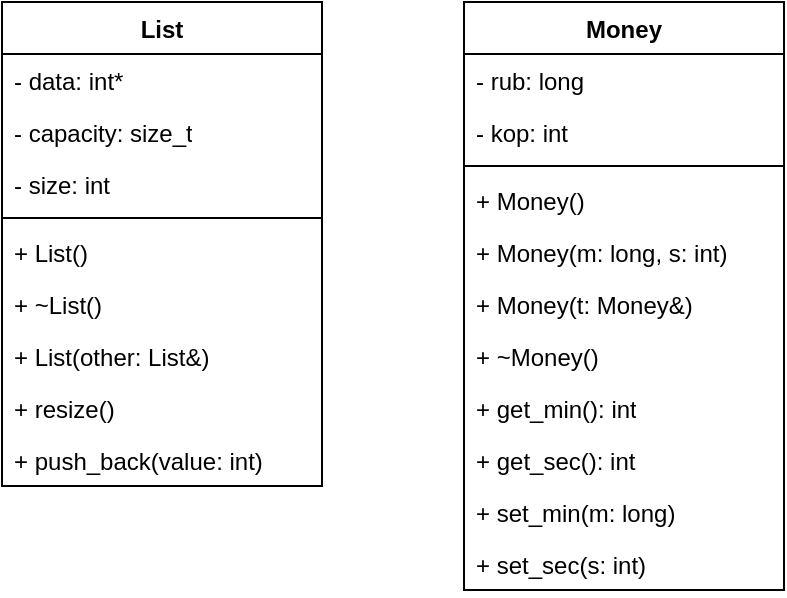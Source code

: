 <mxfile version="23.0.2" type="device">
  <diagram name="Страница — 1" id="ZvYnjqSsk6rZ-liaeDuu">
    <mxGraphModel dx="526" dy="606" grid="0" gridSize="10" guides="1" tooltips="1" connect="1" arrows="1" fold="1" page="1" pageScale="1" pageWidth="827" pageHeight="1169" math="0" shadow="0">
      <root>
        <mxCell id="0" />
        <mxCell id="1" parent="0" />
        <mxCell id="pie-JeMHD3elbM25_BQr-1" value="List" style="swimlane;fontStyle=1;align=center;verticalAlign=top;childLayout=stackLayout;horizontal=1;startSize=26;horizontalStack=0;resizeParent=1;resizeParentMax=0;resizeLast=0;collapsible=1;marginBottom=0;whiteSpace=wrap;html=1;" parent="1" vertex="1">
          <mxGeometry x="330" y="360" width="160" height="242" as="geometry" />
        </mxCell>
        <mxCell id="pie-JeMHD3elbM25_BQr-2" value="- data: int*" style="text;strokeColor=none;fillColor=none;align=left;verticalAlign=top;spacingLeft=4;spacingRight=4;overflow=hidden;rotatable=0;points=[[0,0.5],[1,0.5]];portConstraint=eastwest;whiteSpace=wrap;html=1;" parent="pie-JeMHD3elbM25_BQr-1" vertex="1">
          <mxGeometry y="26" width="160" height="26" as="geometry" />
        </mxCell>
        <mxCell id="pie-JeMHD3elbM25_BQr-5" value="- capacity: size_t" style="text;strokeColor=none;fillColor=none;align=left;verticalAlign=top;spacingLeft=4;spacingRight=4;overflow=hidden;rotatable=0;points=[[0,0.5],[1,0.5]];portConstraint=eastwest;whiteSpace=wrap;html=1;" parent="pie-JeMHD3elbM25_BQr-1" vertex="1">
          <mxGeometry y="52" width="160" height="26" as="geometry" />
        </mxCell>
        <mxCell id="pie-JeMHD3elbM25_BQr-6" value="- size: int" style="text;strokeColor=none;fillColor=none;align=left;verticalAlign=top;spacingLeft=4;spacingRight=4;overflow=hidden;rotatable=0;points=[[0,0.5],[1,0.5]];portConstraint=eastwest;whiteSpace=wrap;html=1;" parent="pie-JeMHD3elbM25_BQr-1" vertex="1">
          <mxGeometry y="78" width="160" height="26" as="geometry" />
        </mxCell>
        <mxCell id="pie-JeMHD3elbM25_BQr-3" value="" style="line;strokeWidth=1;fillColor=none;align=left;verticalAlign=middle;spacingTop=-1;spacingLeft=3;spacingRight=3;rotatable=0;labelPosition=right;points=[];portConstraint=eastwest;strokeColor=inherit;" parent="pie-JeMHD3elbM25_BQr-1" vertex="1">
          <mxGeometry y="104" width="160" height="8" as="geometry" />
        </mxCell>
        <mxCell id="pie-JeMHD3elbM25_BQr-4" value="+ List()" style="text;strokeColor=none;fillColor=none;align=left;verticalAlign=top;spacingLeft=4;spacingRight=4;overflow=hidden;rotatable=0;points=[[0,0.5],[1,0.5]];portConstraint=eastwest;whiteSpace=wrap;html=1;" parent="pie-JeMHD3elbM25_BQr-1" vertex="1">
          <mxGeometry y="112" width="160" height="26" as="geometry" />
        </mxCell>
        <mxCell id="pie-JeMHD3elbM25_BQr-9" value="+ ~List()" style="text;strokeColor=none;fillColor=none;align=left;verticalAlign=top;spacingLeft=4;spacingRight=4;overflow=hidden;rotatable=0;points=[[0,0.5],[1,0.5]];portConstraint=eastwest;whiteSpace=wrap;html=1;" parent="pie-JeMHD3elbM25_BQr-1" vertex="1">
          <mxGeometry y="138" width="160" height="26" as="geometry" />
        </mxCell>
        <mxCell id="pie-JeMHD3elbM25_BQr-10" value="+ List(other: List&amp;amp;)" style="text;strokeColor=none;fillColor=none;align=left;verticalAlign=top;spacingLeft=4;spacingRight=4;overflow=hidden;rotatable=0;points=[[0,0.5],[1,0.5]];portConstraint=eastwest;whiteSpace=wrap;html=1;" parent="pie-JeMHD3elbM25_BQr-1" vertex="1">
          <mxGeometry y="164" width="160" height="26" as="geometry" />
        </mxCell>
        <mxCell id="pie-JeMHD3elbM25_BQr-11" value="+ resize()" style="text;strokeColor=none;fillColor=none;align=left;verticalAlign=top;spacingLeft=4;spacingRight=4;overflow=hidden;rotatable=0;points=[[0,0.5],[1,0.5]];portConstraint=eastwest;whiteSpace=wrap;html=1;" parent="pie-JeMHD3elbM25_BQr-1" vertex="1">
          <mxGeometry y="190" width="160" height="26" as="geometry" />
        </mxCell>
        <mxCell id="pie-JeMHD3elbM25_BQr-12" value="+ push_back(value: int)" style="text;strokeColor=none;fillColor=none;align=left;verticalAlign=top;spacingLeft=4;spacingRight=4;overflow=hidden;rotatable=0;points=[[0,0.5],[1,0.5]];portConstraint=eastwest;whiteSpace=wrap;html=1;" parent="pie-JeMHD3elbM25_BQr-1" vertex="1">
          <mxGeometry y="216" width="160" height="26" as="geometry" />
        </mxCell>
        <mxCell id="LFsgZMpRXEFNINf27wyc-1" value="Money&lt;br&gt;" style="swimlane;fontStyle=1;align=center;verticalAlign=top;childLayout=stackLayout;horizontal=1;startSize=26;horizontalStack=0;resizeParent=1;resizeParentMax=0;resizeLast=0;collapsible=1;marginBottom=0;whiteSpace=wrap;html=1;" vertex="1" parent="1">
          <mxGeometry x="561" y="360" width="160" height="294" as="geometry" />
        </mxCell>
        <mxCell id="LFsgZMpRXEFNINf27wyc-2" value="- rub: long" style="text;strokeColor=none;fillColor=none;align=left;verticalAlign=top;spacingLeft=4;spacingRight=4;overflow=hidden;rotatable=0;points=[[0,0.5],[1,0.5]];portConstraint=eastwest;whiteSpace=wrap;html=1;" vertex="1" parent="LFsgZMpRXEFNINf27wyc-1">
          <mxGeometry y="26" width="160" height="26" as="geometry" />
        </mxCell>
        <mxCell id="LFsgZMpRXEFNINf27wyc-3" value="- kop: int" style="text;strokeColor=none;fillColor=none;align=left;verticalAlign=top;spacingLeft=4;spacingRight=4;overflow=hidden;rotatable=0;points=[[0,0.5],[1,0.5]];portConstraint=eastwest;whiteSpace=wrap;html=1;" vertex="1" parent="LFsgZMpRXEFNINf27wyc-1">
          <mxGeometry y="52" width="160" height="26" as="geometry" />
        </mxCell>
        <mxCell id="LFsgZMpRXEFNINf27wyc-4" value="" style="line;strokeWidth=1;fillColor=none;align=left;verticalAlign=middle;spacingTop=-1;spacingLeft=3;spacingRight=3;rotatable=0;labelPosition=right;points=[];portConstraint=eastwest;strokeColor=inherit;" vertex="1" parent="LFsgZMpRXEFNINf27wyc-1">
          <mxGeometry y="78" width="160" height="8" as="geometry" />
        </mxCell>
        <mxCell id="LFsgZMpRXEFNINf27wyc-5" value="+ Money()" style="text;strokeColor=none;fillColor=none;align=left;verticalAlign=top;spacingLeft=4;spacingRight=4;overflow=hidden;rotatable=0;points=[[0,0.5],[1,0.5]];portConstraint=eastwest;whiteSpace=wrap;html=1;" vertex="1" parent="LFsgZMpRXEFNINf27wyc-1">
          <mxGeometry y="86" width="160" height="26" as="geometry" />
        </mxCell>
        <mxCell id="LFsgZMpRXEFNINf27wyc-6" value="+ Money(m: long, s: int)" style="text;strokeColor=none;fillColor=none;align=left;verticalAlign=top;spacingLeft=4;spacingRight=4;overflow=hidden;rotatable=0;points=[[0,0.5],[1,0.5]];portConstraint=eastwest;whiteSpace=wrap;html=1;" vertex="1" parent="LFsgZMpRXEFNINf27wyc-1">
          <mxGeometry y="112" width="160" height="26" as="geometry" />
        </mxCell>
        <mxCell id="LFsgZMpRXEFNINf27wyc-7" value="+ Money(t: Money&amp;amp;)" style="text;strokeColor=none;fillColor=none;align=left;verticalAlign=top;spacingLeft=4;spacingRight=4;overflow=hidden;rotatable=0;points=[[0,0.5],[1,0.5]];portConstraint=eastwest;whiteSpace=wrap;html=1;" vertex="1" parent="LFsgZMpRXEFNINf27wyc-1">
          <mxGeometry y="138" width="160" height="26" as="geometry" />
        </mxCell>
        <mxCell id="LFsgZMpRXEFNINf27wyc-8" value="+ ~Money()" style="text;strokeColor=none;fillColor=none;align=left;verticalAlign=top;spacingLeft=4;spacingRight=4;overflow=hidden;rotatable=0;points=[[0,0.5],[1,0.5]];portConstraint=eastwest;whiteSpace=wrap;html=1;" vertex="1" parent="LFsgZMpRXEFNINf27wyc-1">
          <mxGeometry y="164" width="160" height="26" as="geometry" />
        </mxCell>
        <mxCell id="LFsgZMpRXEFNINf27wyc-9" value="+ get_min(): int" style="text;strokeColor=none;fillColor=none;align=left;verticalAlign=top;spacingLeft=4;spacingRight=4;overflow=hidden;rotatable=0;points=[[0,0.5],[1,0.5]];portConstraint=eastwest;whiteSpace=wrap;html=1;" vertex="1" parent="LFsgZMpRXEFNINf27wyc-1">
          <mxGeometry y="190" width="160" height="26" as="geometry" />
        </mxCell>
        <mxCell id="LFsgZMpRXEFNINf27wyc-10" value="+ get_sec(): int" style="text;strokeColor=none;fillColor=none;align=left;verticalAlign=top;spacingLeft=4;spacingRight=4;overflow=hidden;rotatable=0;points=[[0,0.5],[1,0.5]];portConstraint=eastwest;whiteSpace=wrap;html=1;" vertex="1" parent="LFsgZMpRXEFNINf27wyc-1">
          <mxGeometry y="216" width="160" height="26" as="geometry" />
        </mxCell>
        <mxCell id="LFsgZMpRXEFNINf27wyc-11" value="+ set_min(m: long)" style="text;strokeColor=none;fillColor=none;align=left;verticalAlign=top;spacingLeft=4;spacingRight=4;overflow=hidden;rotatable=0;points=[[0,0.5],[1,0.5]];portConstraint=eastwest;whiteSpace=wrap;html=1;" vertex="1" parent="LFsgZMpRXEFNINf27wyc-1">
          <mxGeometry y="242" width="160" height="26" as="geometry" />
        </mxCell>
        <mxCell id="LFsgZMpRXEFNINf27wyc-12" value="+ set_sec(s: int)" style="text;strokeColor=none;fillColor=none;align=left;verticalAlign=top;spacingLeft=4;spacingRight=4;overflow=hidden;rotatable=0;points=[[0,0.5],[1,0.5]];portConstraint=eastwest;whiteSpace=wrap;html=1;" vertex="1" parent="LFsgZMpRXEFNINf27wyc-1">
          <mxGeometry y="268" width="160" height="26" as="geometry" />
        </mxCell>
      </root>
    </mxGraphModel>
  </diagram>
</mxfile>
